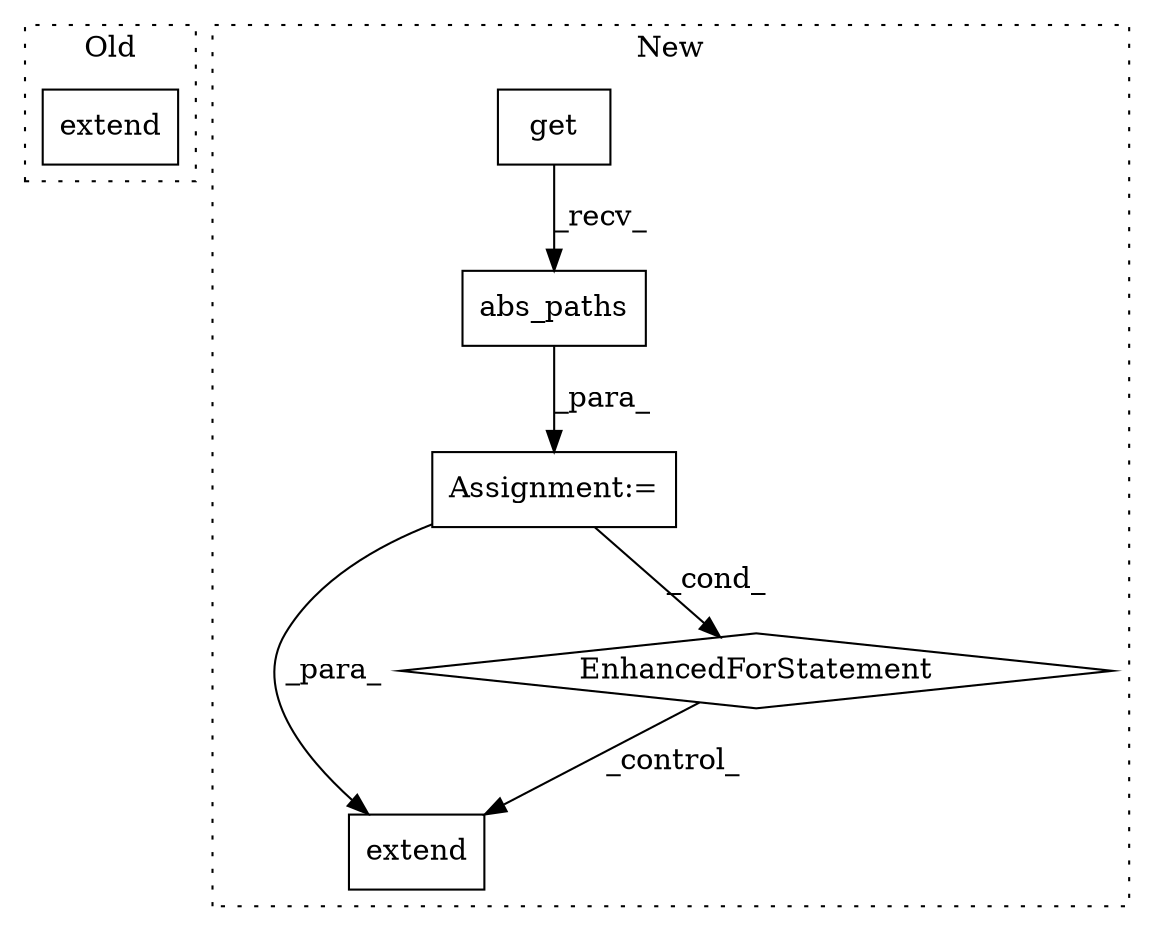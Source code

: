 digraph G {
subgraph cluster0 {
1 [label="extend" a="32" s="14633,14773" l="20,-5" shape="box"];
label = "Old";
style="dotted";
}
subgraph cluster1 {
2 [label="get" a="32" s="15067,15093" l="4,1" shape="box"];
3 [label="Assignment:=" a="7" s="15100,15206" l="63,2" shape="box"];
4 [label="extend" a="32" s="15226,15243" l="7,1" shape="box"];
5 [label="abs_paths" a="32" s="15195" l="11" shape="box"];
6 [label="EnhancedForStatement" a="70" s="15100,15206" l="63,2" shape="diamond"];
label = "New";
style="dotted";
}
2 -> 5 [label="_recv_"];
3 -> 4 [label="_para_"];
3 -> 6 [label="_cond_"];
5 -> 3 [label="_para_"];
6 -> 4 [label="_control_"];
}